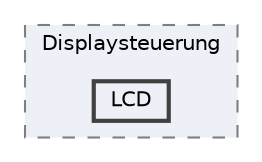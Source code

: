 digraph "Debug/Displaysteuerung/LCD"
{
 // LATEX_PDF_SIZE
  bgcolor="transparent";
  edge [fontname=Helvetica,fontsize=10,labelfontname=Helvetica,labelfontsize=10];
  node [fontname=Helvetica,fontsize=10,shape=box,height=0.2,width=0.4];
  compound=true
  subgraph clusterdir_54924d056fe2d21738b1b03899555eda {
    graph [ bgcolor="#edf0f7", pencolor="grey50", label="Displaysteuerung", fontname=Helvetica,fontsize=10 style="filled,dashed", URL="dir_54924d056fe2d21738b1b03899555eda.html",tooltip=""]
  dir_c3bc251e7fb6ae6ad343df9ac1791eb1 [label="LCD", fillcolor="#edf0f7", color="grey25", style="filled,bold", URL="dir_c3bc251e7fb6ae6ad343df9ac1791eb1.html",tooltip=""];
  }
}
